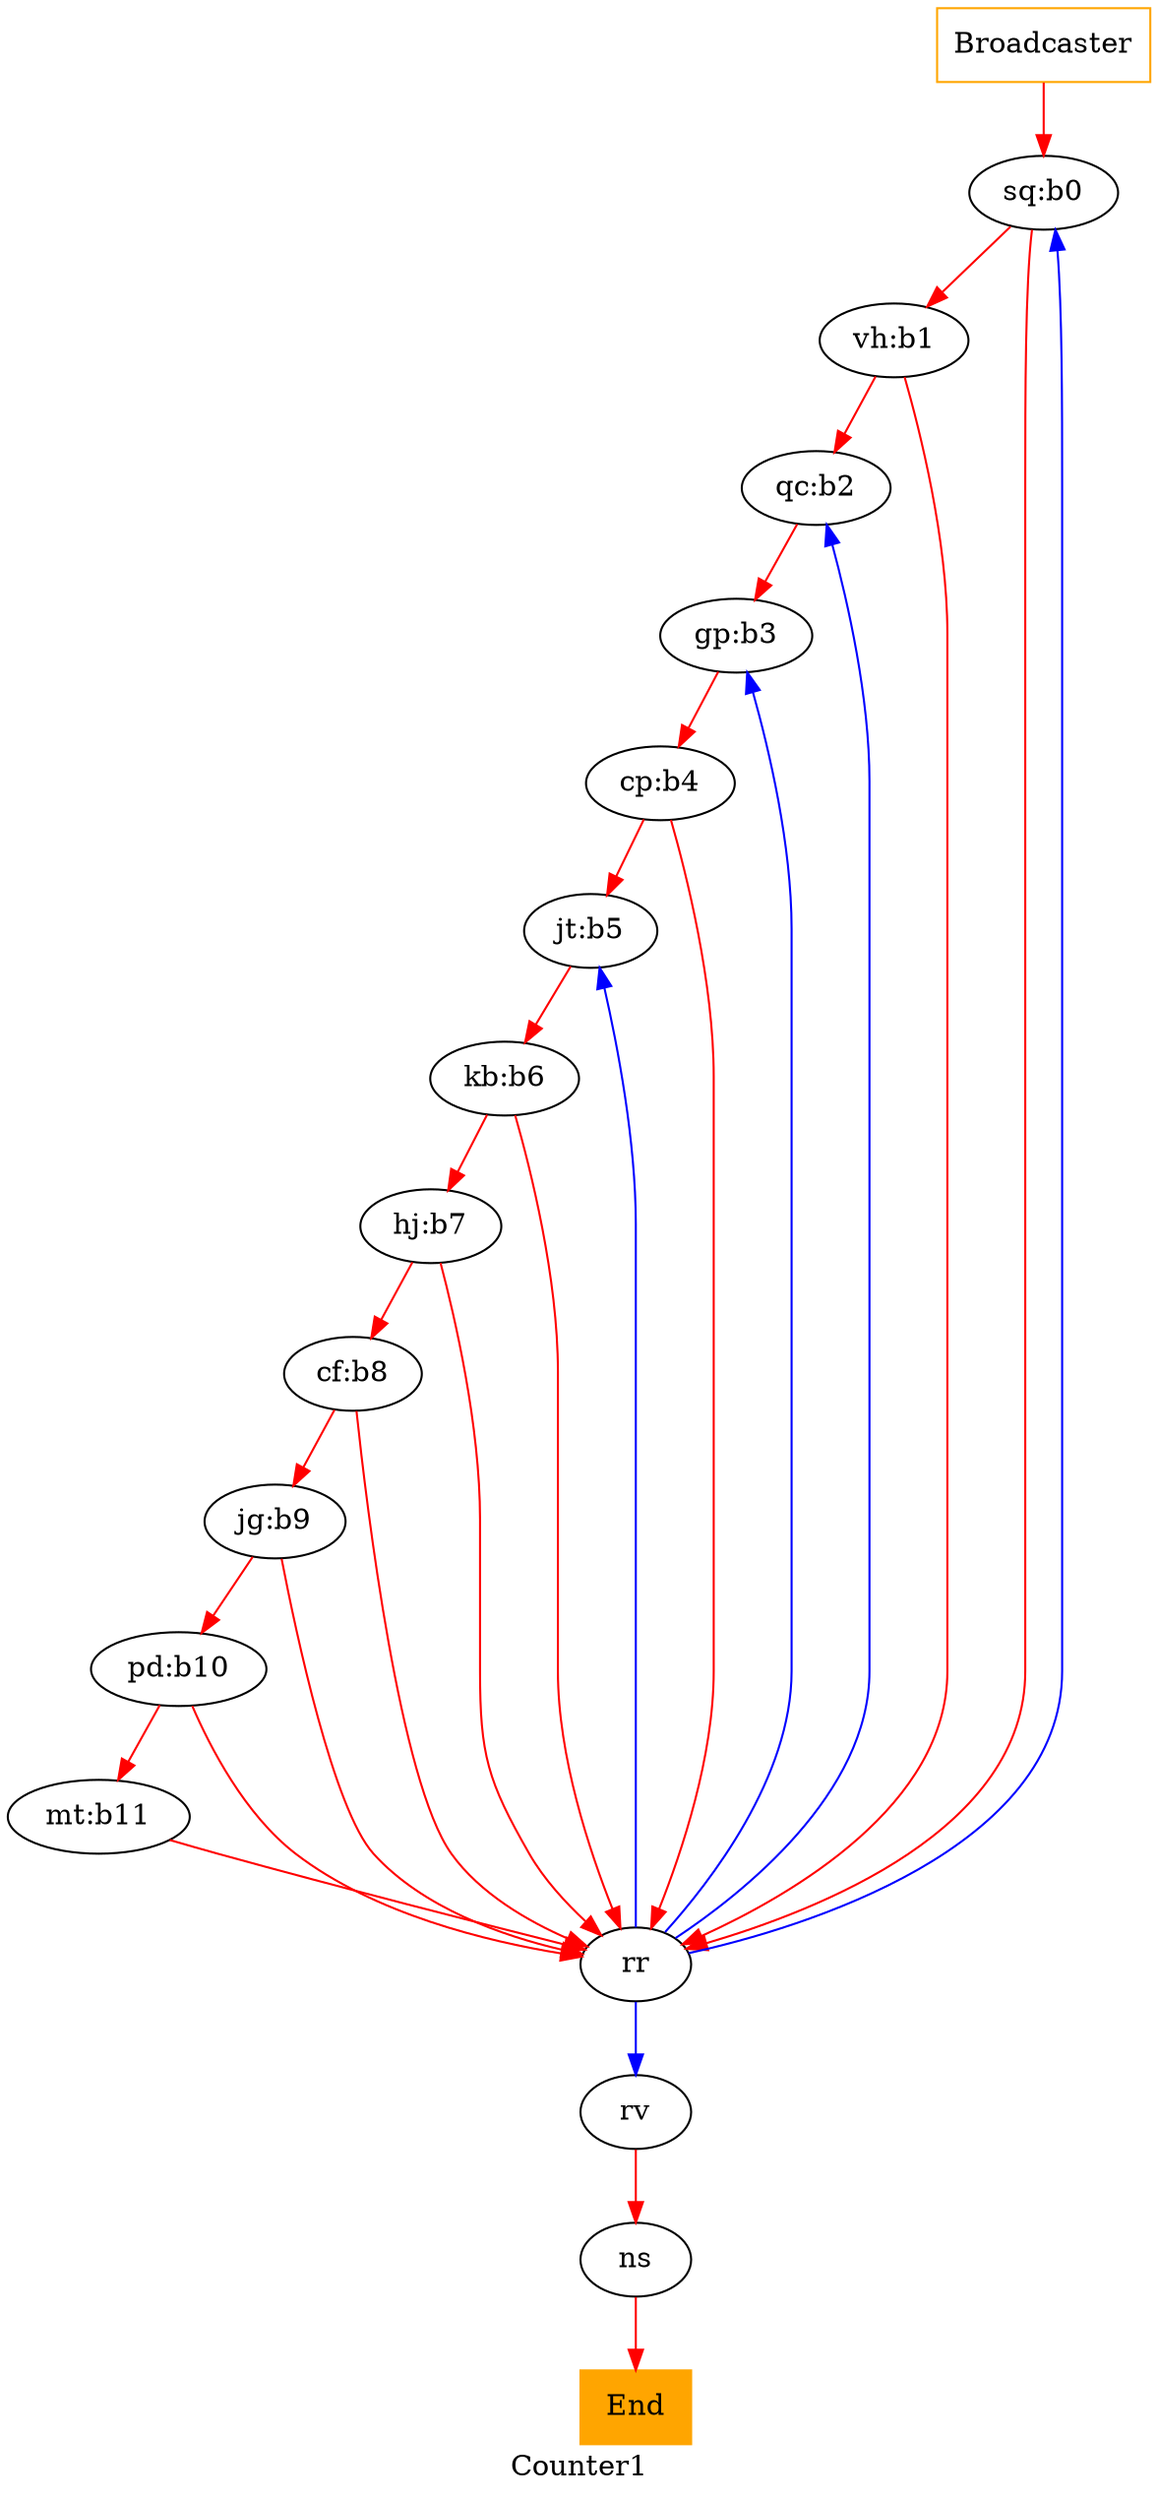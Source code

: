 digraph Counter1 {
    label = "Counter1";

    node [ color = black ]
    edge [ color = red ]

    broadcaster [ shape = box, color = orange, label = "Broadcaster" ]
    rx [ shape = box, color = orange, style = filled, label = "End" ]

    sq [ label = "sq:b0" ]
    vh [ label = "vh:b1" ]
    qc [ label = "qc:b2" ]
    gp [ label = "gp:b3" ]
    cp [ label = "cp:b4" ]
    jt [ label = "jt:b5" ]
    kb [ label = "kb:b6" ]
    hj [ label = "hj:b7" ]
    cf [ label = "cf:b8" ]
    jg [ label = "jg:b9" ]
    pd [ label = "pd:b10" ]
    mt [ label = "mt:b11" ]

    broadcaster -> sq
    {
        //rank = same
        sq -> rr, vh                        // % bit0
        vh -> qc, rr                        // % bit1
        qc -> gp                            // % bit2
        gp -> cp                            // % bit3
        cp -> rr, jt                        // % bit4
        jt -> kb                            // % bit5
        kb -> hj, rr                        // % bit6
        hj -> cf, rr                        // % bit7
        cf -> jg, rr                        // % bit8
        jg -> rr, pd                        // % bit9
        pd -> rr, mt                        // % bit10
        mt -> rr                            // % bit11
    }
    rr -> gp, rv, jt, qc, sq [ color = blue ]   // &
    rv -> ns    // &
    ns -> rx
}